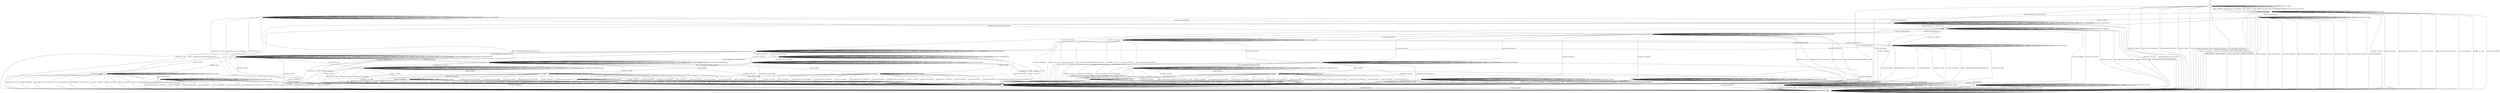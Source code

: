 digraph "" {
	graph ["Incoming time"=0.45102810859680176,
		"Outgoing time"=0.6046476364135742,
		Output="{'States': 32, 'Transitions': 683, 'Filename': '../results/ssh/OpenSSH-OpenSSH-cvc4-2.dot'}",
		Reference="{'States': 32, 'Transitions': 683, 'Filename': '../subjects/ssh/OpenSSH.dot'}",
		Solver=cvc4,
		Updated="{'States': 32, 'Transitions': 683, 'Filename': '../subjects/ssh/OpenSSH.dot'}",
		"f-measure"=1.0,
		precision=1.0,
		recall=1.0
	];
	a -> a	[key=0,
		label="KEXINIT / UNIMPLEMENTED"];
	a -> a	[key=1,
		label="CH_WINDOW_ADJUST / UNIMPLEMENTED"];
	a -> a	[key=2,
		label="DEBUG / NO_RESP"];
	a -> a	[key=3,
		label="UA_PK_OK / UNIMPLEMENTED"];
	a -> a	[key=4,
		label="UA_NONE / UNIMPLEMENTED"];
	a -> a	[key=5,
		label="CH_EXTENDED_DATA / UNIMPLEMENTED"];
	a -> a	[key=6,
		label="UA_PK_NOK / UNIMPLEMENTED"];
	a -> a	[key=7,
		label="CH_OPEN / CH_MAX"];
	a -> a	[key=8,
		label="CH_REQUEST_PTY / UNIMPLEMENTED"];
	a -> a	[key=9,
		label="KEX30 / UNIMPLEMENTED"];
	a -> a	[key=10,
		label="IGNORE / NO_RESP"];
	a -> a	[key=11,
		label="CH_EOF / UNIMPLEMENTED"];
	a -> a	[key=12,
		label="CH_DATA / UNIMPLEMENTED"];
	a -> a	[key=13,
		label="UNIMPLEMENTED / NO_RESP"];
	a -> a	[key=14,
		label="UA_PW_OK / UNIMPLEMENTED"];
	a -> a	[key=15,
		label="UA_PW_NOK / UNIMPLEMENTED"];
	a -> c	[key=0,
		label="CH_CLOSE / UNIMPLEMENTED"];
	a -> w	[key=0,
		label="SERVICE_REQUEST_AUTH / SERVICE_ACCEPT"];
	a -> x	[key=0,
		label="DISCONNECT / NO_CONN"];
	a -> x	[key=1,
		label="SERVICE_REQUEST_CONN / DISCONNECT"];
	a -> x	[key=2,
		label="NEWKEYS / NO_CONN"];
	a -> x	[key=3,
		label="REKEY / UNIMPLEMENTED|UNIMPLEMENTED|NO_CONN"];
	b -> b	[key=0,
		label="CH_WINDOW_ADJUST / CH_NONE"];
	b -> b	[key=1,
		label="DEBUG / NO_RESP"];
	b -> b	[key=2,
		label="CH_EXTENDED_DATA / CH_NONE"];
	b -> b	[key=3,
		label="CH_CLOSE / CH_NONE"];
	b -> b	[key=4,
		label="CH_REQUEST_PTY / CH_NONE"];
	b -> b	[key=5,
		label="IGNORE / NO_RESP"];
	b -> b	[key=6,
		label="CH_EOF / CH_NONE"];
	b -> b	[key=7,
		label="CH_DATA / CH_NONE"];
	b -> b	[key=8,
		label="UNIMPLEMENTED / NO_RESP"];
	b -> g	[key=0,
		label="NEWKEYS / NO_RESP"];
	b -> j	[key=0,
		label="DISCONNECT / NO_CONN"];
	b -> j	[key=1,
		label="KEXINIT / DISCONNECT"];
	b -> j	[key=2,
		label="SERVICE_REQUEST_AUTH / DISCONNECT"];
	b -> j	[key=3,
		label="UA_PK_OK / DISCONNECT"];
	b -> j	[key=4,
		label="SERVICE_REQUEST_CONN / DISCONNECT"];
	b -> j	[key=5,
		label="UA_NONE / DISCONNECT"];
	b -> j	[key=6,
		label="UA_PK_NOK / DISCONNECT"];
	b -> j	[key=7,
		label="KEX30 / DISCONNECT"];
	b -> j	[key=8,
		label="UA_PW_OK / DISCONNECT"];
	b -> j	[key=9,
		label="UA_PW_NOK / DISCONNECT"];
	b -> j	[key=10,
		label="REKEY / DISCONNECT|NO_CONN|NO_CONN"];
	b -> x	[key=0,
		label="CH_OPEN / DISCONNECT"];
	c -> a	[key=0,
		label="CH_OPEN / UNIMPLEMENTED"];
	c -> c	[key=0,
		label="KEXINIT / UNIMPLEMENTED"];
	c -> c	[key=1,
		label="CH_WINDOW_ADJUST / CH_NONE"];
	c -> c	[key=2,
		label="DEBUG / NO_RESP"];
	c -> c	[key=3,
		label="UA_PK_OK / UNIMPLEMENTED"];
	c -> c	[key=4,
		label="UA_NONE / UNIMPLEMENTED"];
	c -> c	[key=5,
		label="CH_EXTENDED_DATA / CH_NONE"];
	c -> c	[key=6,
		label="UA_PK_NOK / UNIMPLEMENTED"];
	c -> c	[key=7,
		label="CH_CLOSE / CH_NONE"];
	c -> c	[key=8,
		label="CH_REQUEST_PTY / CH_NONE"];
	c -> c	[key=9,
		label="KEX30 / UNIMPLEMENTED"];
	c -> c	[key=10,
		label="IGNORE / NO_RESP"];
	c -> c	[key=11,
		label="CH_EOF / CH_NONE"];
	c -> c	[key=12,
		label="CH_DATA / CH_NONE"];
	c -> c	[key=13,
		label="UNIMPLEMENTED / NO_RESP"];
	c -> c	[key=14,
		label="UA_PW_OK / UNIMPLEMENTED"];
	c -> c	[key=15,
		label="UA_PW_NOK / UNIMPLEMENTED"];
	c -> j	[key=0,
		label="DISCONNECT / NO_CONN"];
	c -> j	[key=1,
		label="SERVICE_REQUEST_CONN / DISCONNECT"];
	c -> j	[key=2,
		label="NEWKEYS / NO_CONN"];
	c -> j	[key=3,
		label="REKEY / UNIMPLEMENTED|UNIMPLEMENTED|NO_CONN"];
	c -> aa	[key=0,
		label="SERVICE_REQUEST_AUTH / SERVICE_ACCEPT"];
	d -> d	[key=0,
		label="SERVICE_REQUEST_AUTH / NO_RESP"];
	d -> d	[key=1,
		label="CH_WINDOW_ADJUST / NO_RESP"];
	d -> d	[key=2,
		label="DEBUG / NO_RESP"];
	d -> d	[key=3,
		label="UA_PK_OK / UNIMPLEMENTED"];
	d -> d	[key=4,
		label="SERVICE_REQUEST_CONN / NO_RESP"];
	d -> d	[key=5,
		label="UA_NONE / UNIMPLEMENTED"];
	d -> d	[key=6,
		label="UA_PK_NOK / UNIMPLEMENTED"];
	d -> d	[key=7,
		label="CH_OPEN / CH_MAX"];
	d -> d	[key=8,
		label="KEX30 / NO_RESP"];
	d -> d	[key=9,
		label="IGNORE / NO_RESP"];
	d -> d	[key=10,
		label="UNIMPLEMENTED / NO_RESP"];
	d -> d	[key=11,
		label="UA_PW_OK / UNIMPLEMENTED"];
	d -> d	[key=12,
		label="UA_PW_NOK / UNIMPLEMENTED"];
	d -> d	[key=13,
		label="REKEY / KEXINIT|KEX31+NEWKEYS|NO_RESP"];
	d -> j	[key=0,
		label="CH_CLOSE / DISCONNECT"];
	d -> r	[key=0,
		label="KEXINIT / KEXINIT"];
	d -> x	[key=0,
		label="DISCONNECT / NO_CONN"];
	d -> x	[key=1,
		label="CH_EXTENDED_DATA / DISCONNECT"];
	d -> x	[key=2,
		label="NEWKEYS / NO_CONN"];
	d -> x	[key=3,
		label="CH_REQUEST_PTY / DISCONNECT"];
	d -> x	[key=4,
		label="CH_EOF / DISCONNECT"];
	d -> x	[key=5,
		label="CH_DATA / DISCONNECT"];
	e -> e	[key=0,
		label="SERVICE_REQUEST_AUTH / UNIMPLEMENTED"];
	e -> e	[key=1,
		label="CH_WINDOW_ADJUST / CH_NONE"];
	e -> e	[key=2,
		label="DEBUG / NO_RESP"];
	e -> e	[key=3,
		label="UA_PK_OK / UNIMPLEMENTED"];
	e -> e	[key=4,
		label="SERVICE_REQUEST_CONN / UNIMPLEMENTED"];
	e -> e	[key=5,
		label="UA_NONE / UNIMPLEMENTED"];
	e -> e	[key=6,
		label="CH_EXTENDED_DATA / CH_NONE"];
	e -> e	[key=7,
		label="UA_PK_NOK / UNIMPLEMENTED"];
	e -> e	[key=8,
		label="CH_CLOSE / CH_NONE"];
	e -> e	[key=9,
		label="CH_REQUEST_PTY / CH_NONE"];
	e -> e	[key=10,
		label="KEX30 / UNIMPLEMENTED"];
	e -> e	[key=11,
		label="IGNORE / NO_RESP"];
	e -> e	[key=12,
		label="CH_EOF / CH_NONE"];
	e -> e	[key=13,
		label="CH_DATA / CH_NONE"];
	e -> e	[key=14,
		label="UNIMPLEMENTED / NO_RESP"];
	e -> e	[key=15,
		label="UA_PW_OK / UNIMPLEMENTED"];
	e -> e	[key=16,
		label="UA_PW_NOK / UNIMPLEMENTED"];
	e -> g	[key=0,
		label="REKEY / KEXINIT|KEX31+NEWKEYS|NO_RESP"];
	e -> j	[key=0,
		label="DISCONNECT / NO_CONN"];
	e -> j	[key=1,
		label="NEWKEYS / NO_CONN"];
	e -> p	[key=0,
		label="CH_OPEN / CH_OPEN_SUCCESS"];
	e -> dd	[key=0,
		label="KEXINIT / KEXINIT"];
	f -> f	[key=0,
		label="DEBUG / NO_RESP"];
	f -> f	[key=1,
		label="CH_OPEN / CH_MAX"];
	f -> f	[key=2,
		label="IGNORE / NO_RESP"];
	f -> f	[key=3,
		label="UNIMPLEMENTED / NO_RESP"];
	f -> j	[key=0,
		label="CH_CLOSE / DISCONNECT"];
	f -> x	[key=0,
		label="DISCONNECT / NO_CONN"];
	f -> x	[key=1,
		label="KEXINIT / DISCONNECT"];
	f -> x	[key=2,
		label="SERVICE_REQUEST_AUTH / DISCONNECT"];
	f -> x	[key=3,
		label="CH_WINDOW_ADJUST / DISCONNECT"];
	f -> x	[key=4,
		label="UA_PK_OK / DISCONNECT"];
	f -> x	[key=5,
		label="SERVICE_REQUEST_CONN / DISCONNECT"];
	f -> x	[key=6,
		label="UA_NONE / DISCONNECT"];
	f -> x	[key=7,
		label="CH_EXTENDED_DATA / DISCONNECT"];
	f -> x	[key=8,
		label="UA_PK_NOK / DISCONNECT"];
	f -> x	[key=9,
		label="CH_REQUEST_PTY / DISCONNECT"];
	f -> x	[key=10,
		label="KEX30 / DISCONNECT"];
	f -> x	[key=11,
		label="CH_EOF / DISCONNECT"];
	f -> x	[key=12,
		label="CH_DATA / DISCONNECT"];
	f -> x	[key=13,
		label="UA_PW_OK / DISCONNECT"];
	f -> x	[key=14,
		label="UA_PW_NOK / DISCONNECT"];
	f -> x	[key=15,
		label="REKEY / DISCONNECT|NO_CONN|NO_CONN"];
	f -> bb	[key=0,
		label="NEWKEYS / NO_RESP"];
	g -> g	[key=0,
		label="SERVICE_REQUEST_AUTH / NO_RESP"];
	g -> g	[key=1,
		label="CH_WINDOW_ADJUST / CH_NONE"];
	g -> g	[key=2,
		label="DEBUG / NO_RESP"];
	g -> g	[key=3,
		label="UA_PK_OK / UNIMPLEMENTED"];
	g -> g	[key=4,
		label="SERVICE_REQUEST_CONN / NO_RESP"];
	g -> g	[key=5,
		label="UA_NONE / UNIMPLEMENTED"];
	g -> g	[key=6,
		label="CH_EXTENDED_DATA / CH_NONE"];
	g -> g	[key=7,
		label="UA_PK_NOK / UNIMPLEMENTED"];
	g -> g	[key=8,
		label="CH_CLOSE / CH_NONE"];
	g -> g	[key=9,
		label="CH_REQUEST_PTY / CH_NONE"];
	g -> g	[key=10,
		label="KEX30 / NO_RESP"];
	g -> g	[key=11,
		label="IGNORE / NO_RESP"];
	g -> g	[key=12,
		label="CH_EOF / CH_NONE"];
	g -> g	[key=13,
		label="CH_DATA / CH_NONE"];
	g -> g	[key=14,
		label="UNIMPLEMENTED / NO_RESP"];
	g -> g	[key=15,
		label="UA_PW_OK / UNIMPLEMENTED"];
	g -> g	[key=16,
		label="UA_PW_NOK / UNIMPLEMENTED"];
	g -> g	[key=17,
		label="REKEY / KEXINIT|KEX31+NEWKEYS|NO_RESP"];
	g -> j	[key=0,
		label="DISCONNECT / NO_CONN"];
	g -> j	[key=1,
		label="NEWKEYS / NO_CONN"];
	g -> k	[key=0,
		label="CH_OPEN / CH_OPEN_SUCCESS"];
	g -> dd	[key=0,
		label="KEXINIT / KEXINIT"];
	h -> c	[key=0,
		label="REKEY / KEXINIT|KEX31+NEWKEYS|NO_RESP"];
	h -> h	[key=0,
		label="CH_WINDOW_ADJUST / CH_NONE"];
	h -> h	[key=1,
		label="CH_EXTENDED_DATA / CH_NONE"];
	h -> h	[key=2,
		label="CH_CLOSE / CH_NONE"];
	h -> h	[key=3,
		label="CH_REQUEST_PTY / CH_NONE"];
	h -> h	[key=4,
		label="CH_EOF / CH_NONE"];
	h -> h	[key=5,
		label="CH_DATA / CH_NONE"];
	h -> j	[key=0,
		label="DISCONNECT / KEXINIT"];
	h -> j	[key=1,
		label="UA_PK_OK / KEXINIT+DISCONNECT"];
	h -> j	[key=2,
		label="UA_NONE / KEXINIT+DISCONNECT"];
	h -> j	[key=3,
		label="NEWKEYS / KEXINIT"];
	h -> j	[key=4,
		label="UA_PK_NOK / KEXINIT+DISCONNECT"];
	h -> j	[key=5,
		label="UA_PW_OK / KEXINIT+DISCONNECT"];
	h -> j	[key=6,
		label="UA_PW_NOK / KEXINIT+DISCONNECT"];
	h -> u	[key=0,
		label="KEXINIT / KEXINIT"];
	h -> u	[key=1,
		label="SERVICE_REQUEST_AUTH / KEXINIT"];
	h -> u	[key=2,
		label="DEBUG / KEXINIT"];
	h -> u	[key=3,
		label="SERVICE_REQUEST_CONN / KEXINIT"];
	h -> u	[key=4,
		label="KEX30 / KEXINIT"];
	h -> u	[key=5,
		label="IGNORE / KEXINIT"];
	h -> u	[key=6,
		label="UNIMPLEMENTED / KEXINIT"];
	h -> x	[key=0,
		label="CH_OPEN / KEXINIT+DISCONNECT"];
	i -> i	[key=0,
		label="KEXINIT / UNIMPLEMENTED"];
	i -> i	[key=1,
		label="SERVICE_REQUEST_AUTH / SERVICE_ACCEPT"];
	i -> i	[key=2,
		label="CH_WINDOW_ADJUST / UNIMPLEMENTED"];
	i -> i	[key=3,
		label="DEBUG / NO_RESP"];
	i -> i	[key=4,
		label="UA_NONE / UA_FAILURE"];
	i -> i	[key=5,
		label="CH_EXTENDED_DATA / UNIMPLEMENTED"];
	i -> i	[key=6,
		label="CH_OPEN / CH_MAX"];
	i -> i	[key=7,
		label="CH_REQUEST_PTY / UNIMPLEMENTED"];
	i -> i	[key=8,
		label="KEX30 / UNIMPLEMENTED"];
	i -> i	[key=9,
		label="IGNORE / NO_RESP"];
	i -> i	[key=10,
		label="CH_EOF / UNIMPLEMENTED"];
	i -> i	[key=11,
		label="CH_DATA / UNIMPLEMENTED"];
	i -> i	[key=12,
		label="UNIMPLEMENTED / NO_RESP"];
	i -> q	[key=0,
		label="CH_CLOSE / UNIMPLEMENTED"];
	i -> x	[key=0,
		label="DISCONNECT / NO_CONN"];
	i -> x	[key=1,
		label="UA_PK_OK / DISCONNECT"];
	i -> x	[key=2,
		label="SERVICE_REQUEST_CONN / DISCONNECT"];
	i -> x	[key=3,
		label="NEWKEYS / NO_CONN"];
	i -> x	[key=4,
		label="UA_PK_NOK / DISCONNECT"];
	i -> x	[key=5,
		label="UA_PW_OK / DISCONNECT"];
	i -> x	[key=6,
		label="UA_PW_NOK / DISCONNECT"];
	i -> x	[key=7,
		label="REKEY / UNIMPLEMENTED|UNIMPLEMENTED|NO_CONN"];
	j -> j	[key=0,
		label="DISCONNECT / NO_CONN"];
	j -> j	[key=1,
		label="KEXINIT / NO_CONN"];
	j -> j	[key=2,
		label="SERVICE_REQUEST_AUTH / NO_CONN"];
	j -> j	[key=3,
		label="CH_WINDOW_ADJUST / CH_NONE"];
	j -> j	[key=4,
		label="DEBUG / NO_CONN"];
	j -> j	[key=5,
		label="UA_PK_OK / NO_CONN"];
	j -> j	[key=6,
		label="SERVICE_REQUEST_CONN / NO_CONN"];
	j -> j	[key=7,
		label="UA_NONE / NO_CONN"];
	j -> j	[key=8,
		label="CH_EXTENDED_DATA / CH_NONE"];
	j -> j	[key=9,
		label="NEWKEYS / NO_CONN"];
	j -> j	[key=10,
		label="UA_PK_NOK / NO_CONN"];
	j -> j	[key=11,
		label="CH_CLOSE / CH_NONE"];
	j -> j	[key=12,
		label="CH_REQUEST_PTY / CH_NONE"];
	j -> j	[key=13,
		label="KEX30 / NO_CONN"];
	j -> j	[key=14,
		label="IGNORE / NO_CONN"];
	j -> j	[key=15,
		label="CH_EOF / CH_NONE"];
	j -> j	[key=16,
		label="CH_DATA / CH_NONE"];
	j -> j	[key=17,
		label="UNIMPLEMENTED / NO_CONN"];
	j -> j	[key=18,
		label="UA_PW_OK / NO_CONN"];
	j -> j	[key=19,
		label="UA_PW_NOK / NO_CONN"];
	j -> j	[key=20,
		label="REKEY / NO_CONN|NO_CONN|NO_CONN"];
	j -> x	[key=0,
		label="CH_OPEN / NO_CONN"];
	k -> g	[key=0,
		label="CH_CLOSE / CH_CLOSE"];
	k -> k	[key=0,
		label="SERVICE_REQUEST_AUTH / NO_RESP"];
	k -> k	[key=1,
		label="CH_WINDOW_ADJUST / NO_RESP"];
	k -> k	[key=2,
		label="DEBUG / NO_RESP"];
	k -> k	[key=3,
		label="UA_PK_OK / UNIMPLEMENTED"];
	k -> k	[key=4,
		label="SERVICE_REQUEST_CONN / NO_RESP"];
	k -> k	[key=5,
		label="UA_NONE / UNIMPLEMENTED"];
	k -> k	[key=6,
		label="CH_EXTENDED_DATA / NO_RESP"];
	k -> k	[key=7,
		label="UA_PK_NOK / UNIMPLEMENTED"];
	k -> k	[key=8,
		label="CH_OPEN / CH_MAX"];
	k -> k	[key=9,
		label="KEX30 / NO_RESP"];
	k -> k	[key=10,
		label="IGNORE / NO_RESP"];
	k -> k	[key=11,
		label="CH_EOF / NO_RESP"];
	k -> k	[key=12,
		label="CH_DATA / NO_RESP"];
	k -> k	[key=13,
		label="UNIMPLEMENTED / NO_RESP"];
	k -> k	[key=14,
		label="UA_PW_OK / UNIMPLEMENTED"];
	k -> k	[key=15,
		label="UA_PW_NOK / UNIMPLEMENTED"];
	k -> k	[key=16,
		label="REKEY / KEXINIT|KEX31+NEWKEYS|NO_RESP"];
	k -> o	[key=0,
		label="KEXINIT / KEXINIT"];
	k -> x	[key=0,
		label="DISCONNECT / NO_CONN"];
	k -> x	[key=1,
		label="NEWKEYS / NO_CONN"];
	k -> bb	[key=0,
		label="CH_REQUEST_PTY / CH_SUCCESS"];
	l -> l	[key=0,
		label="KEXINIT / UNIMPLEMENTED"];
	l -> l	[key=1,
		label="SERVICE_REQUEST_AUTH / SERVICE_ACCEPT"];
	l -> l	[key=2,
		label="CH_WINDOW_ADJUST / UNIMPLEMENTED"];
	l -> l	[key=3,
		label="DEBUG / NO_RESP"];
	l -> l	[key=4,
		label="CH_EXTENDED_DATA / UNIMPLEMENTED"];
	l -> l	[key=5,
		label="CH_OPEN / CH_MAX"];
	l -> l	[key=6,
		label="CH_REQUEST_PTY / UNIMPLEMENTED"];
	l -> l	[key=7,
		label="KEX30 / UNIMPLEMENTED"];
	l -> l	[key=8,
		label="IGNORE / NO_RESP"];
	l -> l	[key=9,
		label="CH_EOF / UNIMPLEMENTED"];
	l -> l	[key=10,
		label="CH_DATA / UNIMPLEMENTED"];
	l -> l	[key=11,
		label="UNIMPLEMENTED / NO_RESP"];
	l -> l	[key=12,
		label="UA_PW_NOK / UA_FAILURE"];
	l -> x	[key=0,
		label="DISCONNECT / NO_CONN"];
	l -> x	[key=1,
		label="UA_PK_OK / DISCONNECT"];
	l -> x	[key=2,
		label="SERVICE_REQUEST_CONN / DISCONNECT"];
	l -> x	[key=3,
		label="UA_NONE / DISCONNECT"];
	l -> x	[key=4,
		label="NEWKEYS / NO_CONN"];
	l -> x	[key=5,
		label="UA_PK_NOK / DISCONNECT"];
	l -> x	[key=6,
		label="REKEY / UNIMPLEMENTED|UNIMPLEMENTED|NO_CONN"];
	l -> y	[key=0,
		label="CH_CLOSE / UNIMPLEMENTED"];
	l -> cc	[key=0,
		label="UA_PW_OK / UA_SUCCESS"];
	m -> m	[key=0,
		label="KEXINIT / UNIMPLEMENTED"];
	m -> m	[key=1,
		label="SERVICE_REQUEST_AUTH / SERVICE_ACCEPT"];
	m -> m	[key=2,
		label="CH_WINDOW_ADJUST / UNIMPLEMENTED"];
	m -> m	[key=3,
		label="DEBUG / NO_RESP"];
	m -> m	[key=4,
		label="CH_EXTENDED_DATA / UNIMPLEMENTED"];
	m -> m	[key=5,
		label="UA_PK_NOK / UA_FAILURE"];
	m -> m	[key=6,
		label="CH_OPEN / CH_MAX"];
	m -> m	[key=7,
		label="CH_REQUEST_PTY / UNIMPLEMENTED"];
	m -> m	[key=8,
		label="KEX30 / UNIMPLEMENTED"];
	m -> m	[key=9,
		label="IGNORE / NO_RESP"];
	m -> m	[key=10,
		label="CH_EOF / UNIMPLEMENTED"];
	m -> m	[key=11,
		label="CH_DATA / UNIMPLEMENTED"];
	m -> m	[key=12,
		label="UNIMPLEMENTED / NO_RESP"];
	m -> x	[key=0,
		label="DISCONNECT / NO_CONN"];
	m -> x	[key=1,
		label="UA_PK_OK / DISCONNECT"];
	m -> x	[key=2,
		label="SERVICE_REQUEST_CONN / DISCONNECT"];
	m -> x	[key=3,
		label="UA_NONE / DISCONNECT"];
	m -> x	[key=4,
		label="NEWKEYS / NO_CONN"];
	m -> x	[key=5,
		label="UA_PW_OK / DISCONNECT"];
	m -> x	[key=6,
		label="UA_PW_NOK / DISCONNECT"];
	m -> x	[key=7,
		label="REKEY / UNIMPLEMENTED|UNIMPLEMENTED|NO_CONN"];
	m -> ff	[key=0,
		label="CH_CLOSE / UNIMPLEMENTED"];
	n -> f	[key=0,
		label="KEX30 / KEX31+NEWKEYS"];
	n -> j	[key=0,
		label="CH_CLOSE / DISCONNECT"];
	n -> n	[key=0,
		label="DEBUG / NO_RESP"];
	n -> n	[key=1,
		label="CH_OPEN / CH_MAX"];
	n -> n	[key=2,
		label="IGNORE / NO_RESP"];
	n -> n	[key=3,
		label="UNIMPLEMENTED / NO_RESP"];
	n -> x	[key=0,
		label="DISCONNECT / NO_CONN"];
	n -> x	[key=1,
		label="KEXINIT / DISCONNECT"];
	n -> x	[key=2,
		label="SERVICE_REQUEST_AUTH / DISCONNECT"];
	n -> x	[key=3,
		label="CH_WINDOW_ADJUST / DISCONNECT"];
	n -> x	[key=4,
		label="UA_PK_OK / DISCONNECT"];
	n -> x	[key=5,
		label="SERVICE_REQUEST_CONN / DISCONNECT"];
	n -> x	[key=6,
		label="UA_NONE / DISCONNECT"];
	n -> x	[key=7,
		label="CH_EXTENDED_DATA / DISCONNECT"];
	n -> x	[key=8,
		label="NEWKEYS / NO_CONN"];
	n -> x	[key=9,
		label="UA_PK_NOK / DISCONNECT"];
	n -> x	[key=10,
		label="CH_REQUEST_PTY / DISCONNECT"];
	n -> x	[key=11,
		label="CH_EOF / DISCONNECT"];
	n -> x	[key=12,
		label="CH_DATA / DISCONNECT"];
	n -> x	[key=13,
		label="UA_PW_OK / DISCONNECT"];
	n -> x	[key=14,
		label="UA_PW_NOK / DISCONNECT"];
	n -> x	[key=15,
		label="REKEY / DISCONNECT|NO_CONN|NO_CONN"];
	o -> j	[key=0,
		label="CH_CLOSE / DISCONNECT"];
	o -> o	[key=0,
		label="DEBUG / NO_RESP"];
	o -> o	[key=1,
		label="CH_OPEN / CH_MAX"];
	o -> o	[key=2,
		label="IGNORE / NO_RESP"];
	o -> o	[key=3,
		label="UNIMPLEMENTED / NO_RESP"];
	o -> v	[key=0,
		label="KEX30 / KEX31+NEWKEYS"];
	o -> x	[key=0,
		label="DISCONNECT / NO_CONN"];
	o -> x	[key=1,
		label="KEXINIT / DISCONNECT"];
	o -> x	[key=2,
		label="SERVICE_REQUEST_AUTH / DISCONNECT"];
	o -> x	[key=3,
		label="CH_WINDOW_ADJUST / DISCONNECT"];
	o -> x	[key=4,
		label="UA_PK_OK / DISCONNECT"];
	o -> x	[key=5,
		label="SERVICE_REQUEST_CONN / DISCONNECT"];
	o -> x	[key=6,
		label="UA_NONE / DISCONNECT"];
	o -> x	[key=7,
		label="CH_EXTENDED_DATA / DISCONNECT"];
	o -> x	[key=8,
		label="NEWKEYS / NO_CONN"];
	o -> x	[key=9,
		label="UA_PK_NOK / DISCONNECT"];
	o -> x	[key=10,
		label="CH_REQUEST_PTY / DISCONNECT"];
	o -> x	[key=11,
		label="CH_EOF / DISCONNECT"];
	o -> x	[key=12,
		label="CH_DATA / DISCONNECT"];
	o -> x	[key=13,
		label="UA_PW_OK / DISCONNECT"];
	o -> x	[key=14,
		label="UA_PW_NOK / DISCONNECT"];
	o -> x	[key=15,
		label="REKEY / DISCONNECT|NO_CONN|NO_CONN"];
	p -> e	[key=0,
		label="CH_CLOSE / CH_CLOSE"];
	p -> k	[key=0,
		label="REKEY / KEXINIT|KEX31+NEWKEYS|NO_RESP"];
	p -> o	[key=0,
		label="KEXINIT / KEXINIT"];
	p -> p	[key=0,
		label="SERVICE_REQUEST_AUTH / UNIMPLEMENTED"];
	p -> p	[key=1,
		label="CH_WINDOW_ADJUST / NO_RESP"];
	p -> p	[key=2,
		label="DEBUG / NO_RESP"];
	p -> p	[key=3,
		label="UA_PK_OK / UNIMPLEMENTED"];
	p -> p	[key=4,
		label="SERVICE_REQUEST_CONN / UNIMPLEMENTED"];
	p -> p	[key=5,
		label="UA_NONE / UNIMPLEMENTED"];
	p -> p	[key=6,
		label="CH_EXTENDED_DATA / NO_RESP"];
	p -> p	[key=7,
		label="UA_PK_NOK / UNIMPLEMENTED"];
	p -> p	[key=8,
		label="CH_OPEN / CH_MAX"];
	p -> p	[key=9,
		label="KEX30 / UNIMPLEMENTED"];
	p -> p	[key=10,
		label="IGNORE / NO_RESP"];
	p -> p	[key=11,
		label="CH_EOF / NO_RESP"];
	p -> p	[key=12,
		label="CH_DATA / NO_RESP"];
	p -> p	[key=13,
		label="UNIMPLEMENTED / NO_RESP"];
	p -> p	[key=14,
		label="UA_PW_OK / UNIMPLEMENTED"];
	p -> p	[key=15,
		label="UA_PW_NOK / UNIMPLEMENTED"];
	p -> s	[key=0,
		label="CH_REQUEST_PTY / CH_SUCCESS"];
	p -> x	[key=0,
		label="DISCONNECT / NO_CONN"];
	p -> x	[key=1,
		label="NEWKEYS / NO_CONN"];
	q -> i	[key=0,
		label="CH_OPEN / UNIMPLEMENTED"];
	q -> j	[key=0,
		label="DISCONNECT / NO_CONN"];
	q -> j	[key=1,
		label="UA_PK_OK / DISCONNECT"];
	q -> j	[key=2,
		label="SERVICE_REQUEST_CONN / DISCONNECT"];
	q -> j	[key=3,
		label="NEWKEYS / NO_CONN"];
	q -> j	[key=4,
		label="UA_PK_NOK / DISCONNECT"];
	q -> j	[key=5,
		label="UA_PW_OK / DISCONNECT"];
	q -> j	[key=6,
		label="UA_PW_NOK / DISCONNECT"];
	q -> j	[key=7,
		label="REKEY / UNIMPLEMENTED|UNIMPLEMENTED|NO_CONN"];
	q -> q	[key=0,
		label="KEXINIT / UNIMPLEMENTED"];
	q -> q	[key=1,
		label="SERVICE_REQUEST_AUTH / SERVICE_ACCEPT"];
	q -> q	[key=2,
		label="CH_WINDOW_ADJUST / CH_NONE"];
	q -> q	[key=3,
		label="DEBUG / NO_RESP"];
	q -> q	[key=4,
		label="UA_NONE / UA_FAILURE"];
	q -> q	[key=5,
		label="CH_EXTENDED_DATA / CH_NONE"];
	q -> q	[key=6,
		label="CH_CLOSE / CH_NONE"];
	q -> q	[key=7,
		label="CH_REQUEST_PTY / CH_NONE"];
	q -> q	[key=8,
		label="KEX30 / UNIMPLEMENTED"];
	q -> q	[key=9,
		label="IGNORE / NO_RESP"];
	q -> q	[key=10,
		label="CH_EOF / CH_NONE"];
	q -> q	[key=11,
		label="CH_DATA / CH_NONE"];
	q -> q	[key=12,
		label="UNIMPLEMENTED / NO_RESP"];
	r -> j	[key=0,
		label="CH_CLOSE / DISCONNECT"];
	r -> r	[key=0,
		label="DEBUG / NO_RESP"];
	r -> r	[key=1,
		label="CH_OPEN / CH_MAX"];
	r -> r	[key=2,
		label="IGNORE / NO_RESP"];
	r -> r	[key=3,
		label="UNIMPLEMENTED / NO_RESP"];
	r -> x	[key=0,
		label="DISCONNECT / NO_CONN"];
	r -> x	[key=1,
		label="KEXINIT / DISCONNECT"];
	r -> x	[key=2,
		label="SERVICE_REQUEST_AUTH / DISCONNECT"];
	r -> x	[key=3,
		label="CH_WINDOW_ADJUST / DISCONNECT"];
	r -> x	[key=4,
		label="UA_PK_OK / DISCONNECT"];
	r -> x	[key=5,
		label="SERVICE_REQUEST_CONN / DISCONNECT"];
	r -> x	[key=6,
		label="UA_NONE / DISCONNECT"];
	r -> x	[key=7,
		label="CH_EXTENDED_DATA / DISCONNECT"];
	r -> x	[key=8,
		label="NEWKEYS / NO_CONN"];
	r -> x	[key=9,
		label="UA_PK_NOK / DISCONNECT"];
	r -> x	[key=10,
		label="CH_REQUEST_PTY / DISCONNECT"];
	r -> x	[key=11,
		label="CH_EOF / DISCONNECT"];
	r -> x	[key=12,
		label="CH_DATA / DISCONNECT"];
	r -> x	[key=13,
		label="UA_PW_OK / DISCONNECT"];
	r -> x	[key=14,
		label="UA_PW_NOK / DISCONNECT"];
	r -> x	[key=15,
		label="REKEY / DISCONNECT|NO_CONN|NO_CONN"];
	r -> ee	[key=0,
		label="KEX30 / KEX31+NEWKEYS"];
	s -> e	[key=0,
		label="CH_CLOSE / CH_CLOSE"];
	s -> n	[key=0,
		label="KEXINIT / KEXINIT"];
	s -> s	[key=0,
		label="SERVICE_REQUEST_AUTH / UNIMPLEMENTED"];
	s -> s	[key=1,
		label="CH_WINDOW_ADJUST / NO_RESP"];
	s -> s	[key=2,
		label="DEBUG / NO_RESP"];
	s -> s	[key=3,
		label="UA_PK_OK / UNIMPLEMENTED"];
	s -> s	[key=4,
		label="SERVICE_REQUEST_CONN / UNIMPLEMENTED"];
	s -> s	[key=5,
		label="UA_NONE / UNIMPLEMENTED"];
	s -> s	[key=6,
		label="CH_EXTENDED_DATA / NO_RESP"];
	s -> s	[key=7,
		label="UA_PK_NOK / UNIMPLEMENTED"];
	s -> s	[key=8,
		label="CH_OPEN / CH_MAX"];
	s -> s	[key=9,
		label="KEX30 / UNIMPLEMENTED"];
	s -> s	[key=10,
		label="IGNORE / NO_RESP"];
	s -> s	[key=11,
		label="CH_EOF / NO_RESP"];
	s -> s	[key=12,
		label="CH_DATA / NO_RESP"];
	s -> s	[key=13,
		label="UNIMPLEMENTED / NO_RESP"];
	s -> s	[key=14,
		label="UA_PW_OK / UNIMPLEMENTED"];
	s -> s	[key=15,
		label="UA_PW_NOK / UNIMPLEMENTED"];
	s -> x	[key=0,
		label="DISCONNECT / NO_CONN"];
	s -> x	[key=1,
		label="NEWKEYS / NO_CONN"];
	s -> x	[key=2,
		label="CH_REQUEST_PTY / DISCONNECT"];
	s -> bb	[key=0,
		label="REKEY / KEXINIT|KEX31+NEWKEYS|NO_RESP"];
	t -> h	[key=0];
	u -> j	[key=0,
		label="DISCONNECT / NO_CONN"];
	u -> j	[key=1,
		label="KEXINIT / DISCONNECT"];
	u -> j	[key=2,
		label="SERVICE_REQUEST_AUTH / DISCONNECT"];
	u -> j	[key=3,
		label="UA_PK_OK / DISCONNECT"];
	u -> j	[key=4,
		label="SERVICE_REQUEST_CONN / DISCONNECT"];
	u -> j	[key=5,
		label="UA_NONE / DISCONNECT"];
	u -> j	[key=6,
		label="NEWKEYS / NO_CONN"];
	u -> j	[key=7,
		label="UA_PK_NOK / DISCONNECT"];
	u -> j	[key=8,
		label="UA_PW_OK / DISCONNECT"];
	u -> j	[key=9,
		label="UA_PW_NOK / DISCONNECT"];
	u -> j	[key=10,
		label="REKEY / DISCONNECT|NO_CONN|NO_CONN"];
	u -> u	[key=0,
		label="CH_WINDOW_ADJUST / CH_NONE"];
	u -> u	[key=1,
		label="DEBUG / NO_RESP"];
	u -> u	[key=2,
		label="CH_EXTENDED_DATA / CH_NONE"];
	u -> u	[key=3,
		label="CH_CLOSE / CH_NONE"];
	u -> u	[key=4,
		label="CH_REQUEST_PTY / CH_NONE"];
	u -> u	[key=5,
		label="IGNORE / NO_RESP"];
	u -> u	[key=6,
		label="CH_EOF / CH_NONE"];
	u -> u	[key=7,
		label="CH_DATA / CH_NONE"];
	u -> u	[key=8,
		label="UNIMPLEMENTED / NO_RESP"];
	u -> x	[key=0,
		label="CH_OPEN / DISCONNECT"];
	u -> z	[key=0,
		label="KEX30 / KEX31+NEWKEYS"];
	v -> j	[key=0,
		label="CH_CLOSE / DISCONNECT"];
	v -> k	[key=0,
		label="NEWKEYS / NO_RESP"];
	v -> v	[key=0,
		label="DEBUG / NO_RESP"];
	v -> v	[key=1,
		label="CH_OPEN / CH_MAX"];
	v -> v	[key=2,
		label="IGNORE / NO_RESP"];
	v -> v	[key=3,
		label="UNIMPLEMENTED / NO_RESP"];
	v -> x	[key=0,
		label="DISCONNECT / NO_CONN"];
	v -> x	[key=1,
		label="KEXINIT / DISCONNECT"];
	v -> x	[key=2,
		label="SERVICE_REQUEST_AUTH / DISCONNECT"];
	v -> x	[key=3,
		label="CH_WINDOW_ADJUST / DISCONNECT"];
	v -> x	[key=4,
		label="UA_PK_OK / DISCONNECT"];
	v -> x	[key=5,
		label="SERVICE_REQUEST_CONN / DISCONNECT"];
	v -> x	[key=6,
		label="UA_NONE / DISCONNECT"];
	v -> x	[key=7,
		label="CH_EXTENDED_DATA / DISCONNECT"];
	v -> x	[key=8,
		label="UA_PK_NOK / DISCONNECT"];
	v -> x	[key=9,
		label="CH_REQUEST_PTY / DISCONNECT"];
	v -> x	[key=10,
		label="KEX30 / DISCONNECT"];
	v -> x	[key=11,
		label="CH_EOF / DISCONNECT"];
	v -> x	[key=12,
		label="CH_DATA / DISCONNECT"];
	v -> x	[key=13,
		label="UA_PW_OK / DISCONNECT"];
	v -> x	[key=14,
		label="UA_PW_NOK / DISCONNECT"];
	v -> x	[key=15,
		label="REKEY / DISCONNECT|NO_CONN|NO_CONN"];
	w -> i	[key=0,
		label="UA_NONE / UA_FAILURE"];
	w -> l	[key=0,
		label="UA_PW_NOK / UA_FAILURE"];
	w -> m	[key=0,
		label="UA_PK_NOK / UA_FAILURE"];
	w -> w	[key=0,
		label="KEXINIT / UNIMPLEMENTED"];
	w -> w	[key=1,
		label="SERVICE_REQUEST_AUTH / SERVICE_ACCEPT"];
	w -> w	[key=2,
		label="CH_WINDOW_ADJUST / UNIMPLEMENTED"];
	w -> w	[key=3,
		label="DEBUG / NO_RESP"];
	w -> w	[key=4,
		label="CH_EXTENDED_DATA / UNIMPLEMENTED"];
	w -> w	[key=5,
		label="CH_OPEN / CH_MAX"];
	w -> w	[key=6,
		label="CH_REQUEST_PTY / UNIMPLEMENTED"];
	w -> w	[key=7,
		label="KEX30 / UNIMPLEMENTED"];
	w -> w	[key=8,
		label="IGNORE / NO_RESP"];
	w -> w	[key=9,
		label="CH_EOF / UNIMPLEMENTED"];
	w -> w	[key=10,
		label="CH_DATA / UNIMPLEMENTED"];
	w -> w	[key=11,
		label="UNIMPLEMENTED / NO_RESP"];
	w -> x	[key=0,
		label="DISCONNECT / NO_CONN"];
	w -> x	[key=1,
		label="SERVICE_REQUEST_CONN / DISCONNECT"];
	w -> x	[key=2,
		label="NEWKEYS / NO_CONN"];
	w -> x	[key=3,
		label="REKEY / UNIMPLEMENTED|UNIMPLEMENTED|NO_CONN"];
	w -> aa	[key=0,
		label="CH_CLOSE / UNIMPLEMENTED"];
	w -> cc	[key=0,
		label="UA_PK_OK / UA_SUCCESS"];
	w -> cc	[key=1,
		label="UA_PW_OK / UA_SUCCESS"];
	x -> j	[key=0,
		label="CH_CLOSE / NO_CONN"];
	x -> x	[key=0,
		label="DISCONNECT / NO_CONN"];
	x -> x	[key=1,
		label="KEXINIT / NO_CONN"];
	x -> x	[key=2,
		label="SERVICE_REQUEST_AUTH / NO_CONN"];
	x -> x	[key=3,
		label="CH_WINDOW_ADJUST / NO_CONN"];
	x -> x	[key=4,
		label="DEBUG / NO_CONN"];
	x -> x	[key=5,
		label="UA_PK_OK / NO_CONN"];
	x -> x	[key=6,
		label="SERVICE_REQUEST_CONN / NO_CONN"];
	x -> x	[key=7,
		label="UA_NONE / NO_CONN"];
	x -> x	[key=8,
		label="CH_EXTENDED_DATA / NO_CONN"];
	x -> x	[key=9,
		label="NEWKEYS / NO_CONN"];
	x -> x	[key=10,
		label="UA_PK_NOK / NO_CONN"];
	x -> x	[key=11,
		label="CH_OPEN / CH_MAX"];
	x -> x	[key=12,
		label="CH_REQUEST_PTY / NO_CONN"];
	x -> x	[key=13,
		label="KEX30 / NO_CONN"];
	x -> x	[key=14,
		label="IGNORE / NO_CONN"];
	x -> x	[key=15,
		label="CH_EOF / NO_CONN"];
	x -> x	[key=16,
		label="CH_DATA / NO_CONN"];
	x -> x	[key=17,
		label="UNIMPLEMENTED / NO_CONN"];
	x -> x	[key=18,
		label="UA_PW_OK / NO_CONN"];
	x -> x	[key=19,
		label="UA_PW_NOK / NO_CONN"];
	x -> x	[key=20,
		label="REKEY / NO_CONN|NO_CONN|NO_CONN"];
	y -> e	[key=0,
		label="UA_PW_OK / UA_SUCCESS"];
	y -> j	[key=0,
		label="DISCONNECT / NO_CONN"];
	y -> j	[key=1,
		label="UA_PK_OK / DISCONNECT"];
	y -> j	[key=2,
		label="SERVICE_REQUEST_CONN / DISCONNECT"];
	y -> j	[key=3,
		label="UA_NONE / DISCONNECT"];
	y -> j	[key=4,
		label="NEWKEYS / NO_CONN"];
	y -> j	[key=5,
		label="UA_PK_NOK / DISCONNECT"];
	y -> j	[key=6,
		label="REKEY / UNIMPLEMENTED|UNIMPLEMENTED|NO_CONN"];
	y -> l	[key=0,
		label="CH_OPEN / UNIMPLEMENTED"];
	y -> y	[key=0,
		label="KEXINIT / UNIMPLEMENTED"];
	y -> y	[key=1,
		label="SERVICE_REQUEST_AUTH / SERVICE_ACCEPT"];
	y -> y	[key=2,
		label="CH_WINDOW_ADJUST / CH_NONE"];
	y -> y	[key=3,
		label="DEBUG / NO_RESP"];
	y -> y	[key=4,
		label="CH_EXTENDED_DATA / CH_NONE"];
	y -> y	[key=5,
		label="CH_CLOSE / CH_NONE"];
	y -> y	[key=6,
		label="CH_REQUEST_PTY / CH_NONE"];
	y -> y	[key=7,
		label="KEX30 / UNIMPLEMENTED"];
	y -> y	[key=8,
		label="IGNORE / NO_RESP"];
	y -> y	[key=9,
		label="CH_EOF / CH_NONE"];
	y -> y	[key=10,
		label="CH_DATA / CH_NONE"];
	y -> y	[key=11,
		label="UNIMPLEMENTED / NO_RESP"];
	y -> y	[key=12,
		label="UA_PW_NOK / UA_FAILURE"];
	z -> c	[key=0,
		label="NEWKEYS / NO_RESP"];
	z -> j	[key=0,
		label="DISCONNECT / NO_CONN"];
	z -> j	[key=1,
		label="KEXINIT / DISCONNECT"];
	z -> j	[key=2,
		label="SERVICE_REQUEST_AUTH / DISCONNECT"];
	z -> j	[key=3,
		label="UA_PK_OK / DISCONNECT"];
	z -> j	[key=4,
		label="SERVICE_REQUEST_CONN / DISCONNECT"];
	z -> j	[key=5,
		label="UA_NONE / DISCONNECT"];
	z -> j	[key=6,
		label="UA_PK_NOK / DISCONNECT"];
	z -> j	[key=7,
		label="KEX30 / DISCONNECT"];
	z -> j	[key=8,
		label="UA_PW_OK / DISCONNECT"];
	z -> j	[key=9,
		label="UA_PW_NOK / DISCONNECT"];
	z -> j	[key=10,
		label="REKEY / DISCONNECT|NO_CONN|NO_CONN"];
	z -> x	[key=0,
		label="CH_OPEN / DISCONNECT"];
	z -> z	[key=0,
		label="CH_WINDOW_ADJUST / CH_NONE"];
	z -> z	[key=1,
		label="DEBUG / NO_RESP"];
	z -> z	[key=2,
		label="CH_EXTENDED_DATA / CH_NONE"];
	z -> z	[key=3,
		label="CH_CLOSE / CH_NONE"];
	z -> z	[key=4,
		label="CH_REQUEST_PTY / CH_NONE"];
	z -> z	[key=5,
		label="IGNORE / NO_RESP"];
	z -> z	[key=6,
		label="CH_EOF / CH_NONE"];
	z -> z	[key=7,
		label="CH_DATA / CH_NONE"];
	z -> z	[key=8,
		label="UNIMPLEMENTED / NO_RESP"];
	aa -> e	[key=0,
		label="UA_PK_OK / UA_SUCCESS"];
	aa -> e	[key=1,
		label="UA_PW_OK / UA_SUCCESS"];
	aa -> j	[key=0,
		label="DISCONNECT / NO_CONN"];
	aa -> j	[key=1,
		label="SERVICE_REQUEST_CONN / DISCONNECT"];
	aa -> j	[key=2,
		label="NEWKEYS / NO_CONN"];
	aa -> j	[key=3,
		label="REKEY / UNIMPLEMENTED|UNIMPLEMENTED|NO_CONN"];
	aa -> q	[key=0,
		label="UA_NONE / UA_FAILURE"];
	aa -> w	[key=0,
		label="CH_OPEN / UNIMPLEMENTED"];
	aa -> y	[key=0,
		label="UA_PW_NOK / UA_FAILURE"];
	aa -> aa	[key=0,
		label="KEXINIT / UNIMPLEMENTED"];
	aa -> aa	[key=1,
		label="SERVICE_REQUEST_AUTH / SERVICE_ACCEPT"];
	aa -> aa	[key=2,
		label="CH_WINDOW_ADJUST / CH_NONE"];
	aa -> aa	[key=3,
		label="DEBUG / NO_RESP"];
	aa -> aa	[key=4,
		label="CH_EXTENDED_DATA / CH_NONE"];
	aa -> aa	[key=5,
		label="CH_CLOSE / CH_NONE"];
	aa -> aa	[key=6,
		label="CH_REQUEST_PTY / CH_NONE"];
	aa -> aa	[key=7,
		label="KEX30 / UNIMPLEMENTED"];
	aa -> aa	[key=8,
		label="IGNORE / NO_RESP"];
	aa -> aa	[key=9,
		label="CH_EOF / CH_NONE"];
	aa -> aa	[key=10,
		label="CH_DATA / CH_NONE"];
	aa -> aa	[key=11,
		label="UNIMPLEMENTED / NO_RESP"];
	aa -> ff	[key=0,
		label="UA_PK_NOK / UA_FAILURE"];
	bb -> g	[key=0,
		label="CH_CLOSE / CH_CLOSE"];
	bb -> n	[key=0,
		label="KEXINIT / KEXINIT"];
	bb -> x	[key=0,
		label="DISCONNECT / NO_CONN"];
	bb -> x	[key=1,
		label="NEWKEYS / NO_CONN"];
	bb -> x	[key=2,
		label="CH_REQUEST_PTY / DISCONNECT"];
	bb -> bb	[key=0,
		label="SERVICE_REQUEST_AUTH / NO_RESP"];
	bb -> bb	[key=1,
		label="CH_WINDOW_ADJUST / NO_RESP"];
	bb -> bb	[key=2,
		label="DEBUG / NO_RESP"];
	bb -> bb	[key=3,
		label="UA_PK_OK / UNIMPLEMENTED"];
	bb -> bb	[key=4,
		label="SERVICE_REQUEST_CONN / NO_RESP"];
	bb -> bb	[key=5,
		label="UA_NONE / UNIMPLEMENTED"];
	bb -> bb	[key=6,
		label="CH_EXTENDED_DATA / NO_RESP"];
	bb -> bb	[key=7,
		label="UA_PK_NOK / UNIMPLEMENTED"];
	bb -> bb	[key=8,
		label="CH_OPEN / CH_MAX"];
	bb -> bb	[key=9,
		label="KEX30 / NO_RESP"];
	bb -> bb	[key=10,
		label="IGNORE / NO_RESP"];
	bb -> bb	[key=11,
		label="CH_EOF / NO_RESP"];
	bb -> bb	[key=12,
		label="CH_DATA / NO_RESP"];
	bb -> bb	[key=13,
		label="UNIMPLEMENTED / NO_RESP"];
	bb -> bb	[key=14,
		label="UA_PW_OK / UNIMPLEMENTED"];
	bb -> bb	[key=15,
		label="UA_PW_NOK / UNIMPLEMENTED"];
	bb -> bb	[key=16,
		label="REKEY / KEXINIT|KEX31+NEWKEYS|NO_RESP"];
	cc -> d	[key=0,
		label="REKEY / KEXINIT|KEX31+NEWKEYS|NO_RESP"];
	cc -> j	[key=0,
		label="CH_CLOSE / DISCONNECT"];
	cc -> r	[key=0,
		label="KEXINIT / KEXINIT"];
	cc -> x	[key=0,
		label="DISCONNECT / NO_CONN"];
	cc -> x	[key=1,
		label="CH_EXTENDED_DATA / DISCONNECT"];
	cc -> x	[key=2,
		label="NEWKEYS / NO_CONN"];
	cc -> x	[key=3,
		label="CH_REQUEST_PTY / DISCONNECT"];
	cc -> x	[key=4,
		label="CH_EOF / DISCONNECT"];
	cc -> x	[key=5,
		label="CH_DATA / DISCONNECT"];
	cc -> cc	[key=0,
		label="SERVICE_REQUEST_AUTH / UNIMPLEMENTED"];
	cc -> cc	[key=1,
		label="CH_WINDOW_ADJUST / NO_RESP"];
	cc -> cc	[key=2,
		label="DEBUG / NO_RESP"];
	cc -> cc	[key=3,
		label="UA_PK_OK / UNIMPLEMENTED"];
	cc -> cc	[key=4,
		label="SERVICE_REQUEST_CONN / UNIMPLEMENTED"];
	cc -> cc	[key=5,
		label="UA_NONE / UNIMPLEMENTED"];
	cc -> cc	[key=6,
		label="UA_PK_NOK / UNIMPLEMENTED"];
	cc -> cc	[key=7,
		label="CH_OPEN / CH_MAX"];
	cc -> cc	[key=8,
		label="KEX30 / UNIMPLEMENTED"];
	cc -> cc	[key=9,
		label="IGNORE / NO_RESP"];
	cc -> cc	[key=10,
		label="UNIMPLEMENTED / NO_RESP"];
	cc -> cc	[key=11,
		label="UA_PW_OK / UNIMPLEMENTED"];
	cc -> cc	[key=12,
		label="UA_PW_NOK / UNIMPLEMENTED"];
	dd -> b	[key=0,
		label="KEX30 / KEX31+NEWKEYS"];
	dd -> j	[key=0,
		label="DISCONNECT / NO_CONN"];
	dd -> j	[key=1,
		label="KEXINIT / DISCONNECT"];
	dd -> j	[key=2,
		label="SERVICE_REQUEST_AUTH / DISCONNECT"];
	dd -> j	[key=3,
		label="UA_PK_OK / DISCONNECT"];
	dd -> j	[key=4,
		label="SERVICE_REQUEST_CONN / DISCONNECT"];
	dd -> j	[key=5,
		label="UA_NONE / DISCONNECT"];
	dd -> j	[key=6,
		label="NEWKEYS / NO_CONN"];
	dd -> j	[key=7,
		label="UA_PK_NOK / DISCONNECT"];
	dd -> j	[key=8,
		label="UA_PW_OK / DISCONNECT"];
	dd -> j	[key=9,
		label="UA_PW_NOK / DISCONNECT"];
	dd -> j	[key=10,
		label="REKEY / DISCONNECT|NO_CONN|NO_CONN"];
	dd -> x	[key=0,
		label="CH_OPEN / DISCONNECT"];
	dd -> dd	[key=0,
		label="CH_WINDOW_ADJUST / CH_NONE"];
	dd -> dd	[key=1,
		label="DEBUG / NO_RESP"];
	dd -> dd	[key=2,
		label="CH_EXTENDED_DATA / CH_NONE"];
	dd -> dd	[key=3,
		label="CH_CLOSE / CH_NONE"];
	dd -> dd	[key=4,
		label="CH_REQUEST_PTY / CH_NONE"];
	dd -> dd	[key=5,
		label="IGNORE / NO_RESP"];
	dd -> dd	[key=6,
		label="CH_EOF / CH_NONE"];
	dd -> dd	[key=7,
		label="CH_DATA / CH_NONE"];
	dd -> dd	[key=8,
		label="UNIMPLEMENTED / NO_RESP"];
	ee -> d	[key=0,
		label="NEWKEYS / NO_RESP"];
	ee -> j	[key=0,
		label="CH_CLOSE / DISCONNECT"];
	ee -> x	[key=0,
		label="DISCONNECT / NO_CONN"];
	ee -> x	[key=1,
		label="KEXINIT / DISCONNECT"];
	ee -> x	[key=2,
		label="SERVICE_REQUEST_AUTH / DISCONNECT"];
	ee -> x	[key=3,
		label="CH_WINDOW_ADJUST / DISCONNECT"];
	ee -> x	[key=4,
		label="UA_PK_OK / DISCONNECT"];
	ee -> x	[key=5,
		label="SERVICE_REQUEST_CONN / DISCONNECT"];
	ee -> x	[key=6,
		label="UA_NONE / DISCONNECT"];
	ee -> x	[key=7,
		label="CH_EXTENDED_DATA / DISCONNECT"];
	ee -> x	[key=8,
		label="UA_PK_NOK / DISCONNECT"];
	ee -> x	[key=9,
		label="CH_REQUEST_PTY / DISCONNECT"];
	ee -> x	[key=10,
		label="KEX30 / DISCONNECT"];
	ee -> x	[key=11,
		label="CH_EOF / DISCONNECT"];
	ee -> x	[key=12,
		label="CH_DATA / DISCONNECT"];
	ee -> x	[key=13,
		label="UA_PW_OK / DISCONNECT"];
	ee -> x	[key=14,
		label="UA_PW_NOK / DISCONNECT"];
	ee -> x	[key=15,
		label="REKEY / DISCONNECT|NO_CONN|NO_CONN"];
	ee -> ee	[key=0,
		label="DEBUG / NO_RESP"];
	ee -> ee	[key=1,
		label="CH_OPEN / CH_MAX"];
	ee -> ee	[key=2,
		label="IGNORE / NO_RESP"];
	ee -> ee	[key=3,
		label="UNIMPLEMENTED / NO_RESP"];
	ff -> j	[key=0,
		label="DISCONNECT / NO_CONN"];
	ff -> j	[key=1,
		label="UA_PK_OK / DISCONNECT"];
	ff -> j	[key=2,
		label="SERVICE_REQUEST_CONN / DISCONNECT"];
	ff -> j	[key=3,
		label="UA_NONE / DISCONNECT"];
	ff -> j	[key=4,
		label="NEWKEYS / NO_CONN"];
	ff -> j	[key=5,
		label="UA_PW_OK / DISCONNECT"];
	ff -> j	[key=6,
		label="UA_PW_NOK / DISCONNECT"];
	ff -> j	[key=7,
		label="REKEY / UNIMPLEMENTED|UNIMPLEMENTED|NO_CONN"];
	ff -> m	[key=0,
		label="CH_OPEN / UNIMPLEMENTED"];
	ff -> ff	[key=0,
		label="KEXINIT / UNIMPLEMENTED"];
	ff -> ff	[key=1,
		label="SERVICE_REQUEST_AUTH / SERVICE_ACCEPT"];
	ff -> ff	[key=2,
		label="CH_WINDOW_ADJUST / CH_NONE"];
	ff -> ff	[key=3,
		label="DEBUG / NO_RESP"];
	ff -> ff	[key=4,
		label="CH_EXTENDED_DATA / CH_NONE"];
	ff -> ff	[key=5,
		label="UA_PK_NOK / UA_FAILURE"];
	ff -> ff	[key=6,
		label="CH_CLOSE / CH_NONE"];
	ff -> ff	[key=7,
		label="CH_REQUEST_PTY / CH_NONE"];
	ff -> ff	[key=8,
		label="KEX30 / UNIMPLEMENTED"];
	ff -> ff	[key=9,
		label="IGNORE / NO_RESP"];
	ff -> ff	[key=10,
		label="CH_EOF / CH_NONE"];
	ff -> ff	[key=11,
		label="CH_DATA / CH_NONE"];
	ff -> ff	[key=12,
		label="UNIMPLEMENTED / NO_RESP"];
}
